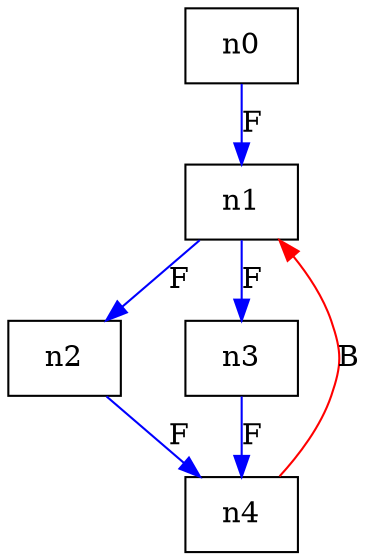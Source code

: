 digraph reducible {
graph [ranksep="0.325", nodesep="0.425"];
node[shape=rectangle];

 n0 -> n1 -> n2 -> n4 [label=F, labeldistance=2.0, color=blue];
 n1 -> n3 -> n4 [label=F, color=blue];
 n4 -> n1 [label=B, color=red];
}
